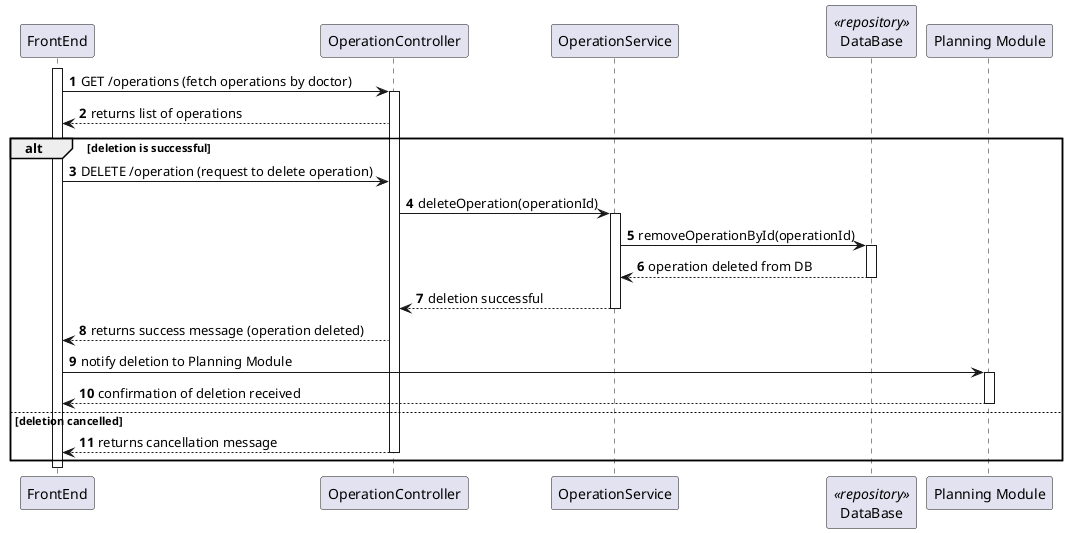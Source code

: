 ﻿@startuml
'https://plantuml.com/sequence-diagram

autonumber

participant "FrontEnd" as sys
participant "OperationController" as ctrl
participant "OperationService" as serv
participant "DataBase" as repo <<repository>>
participant "Planning Module" as planning

activate sys


sys -> ctrl : GET /operations (fetch operations by doctor)

activate ctrl

ctrl --> sys: returns list of operations





deactivate repo


deactivate serv




alt deletion is successful

sys -> ctrl : DELETE /operation (request to delete operation)

    ctrl -> serv: deleteOperation(operationId)

    activate serv

    serv -> repo: removeOperationById(operationId)

    activate repo

    repo --> serv: operation deleted from DB

    deactivate repo

    serv --> ctrl: deletion successful

    deactivate serv

    ctrl --> sys: returns success message (operation deleted)

    sys -> planning: notify deletion to Planning Module

    activate planning

    planning --> sys: confirmation of deletion received

    deactivate planning

else deletion cancelled

    ctrl --> sys: returns cancellation message

    deactivate ctrl

end

deactivate sys
deactivate ctrl

@enduml
